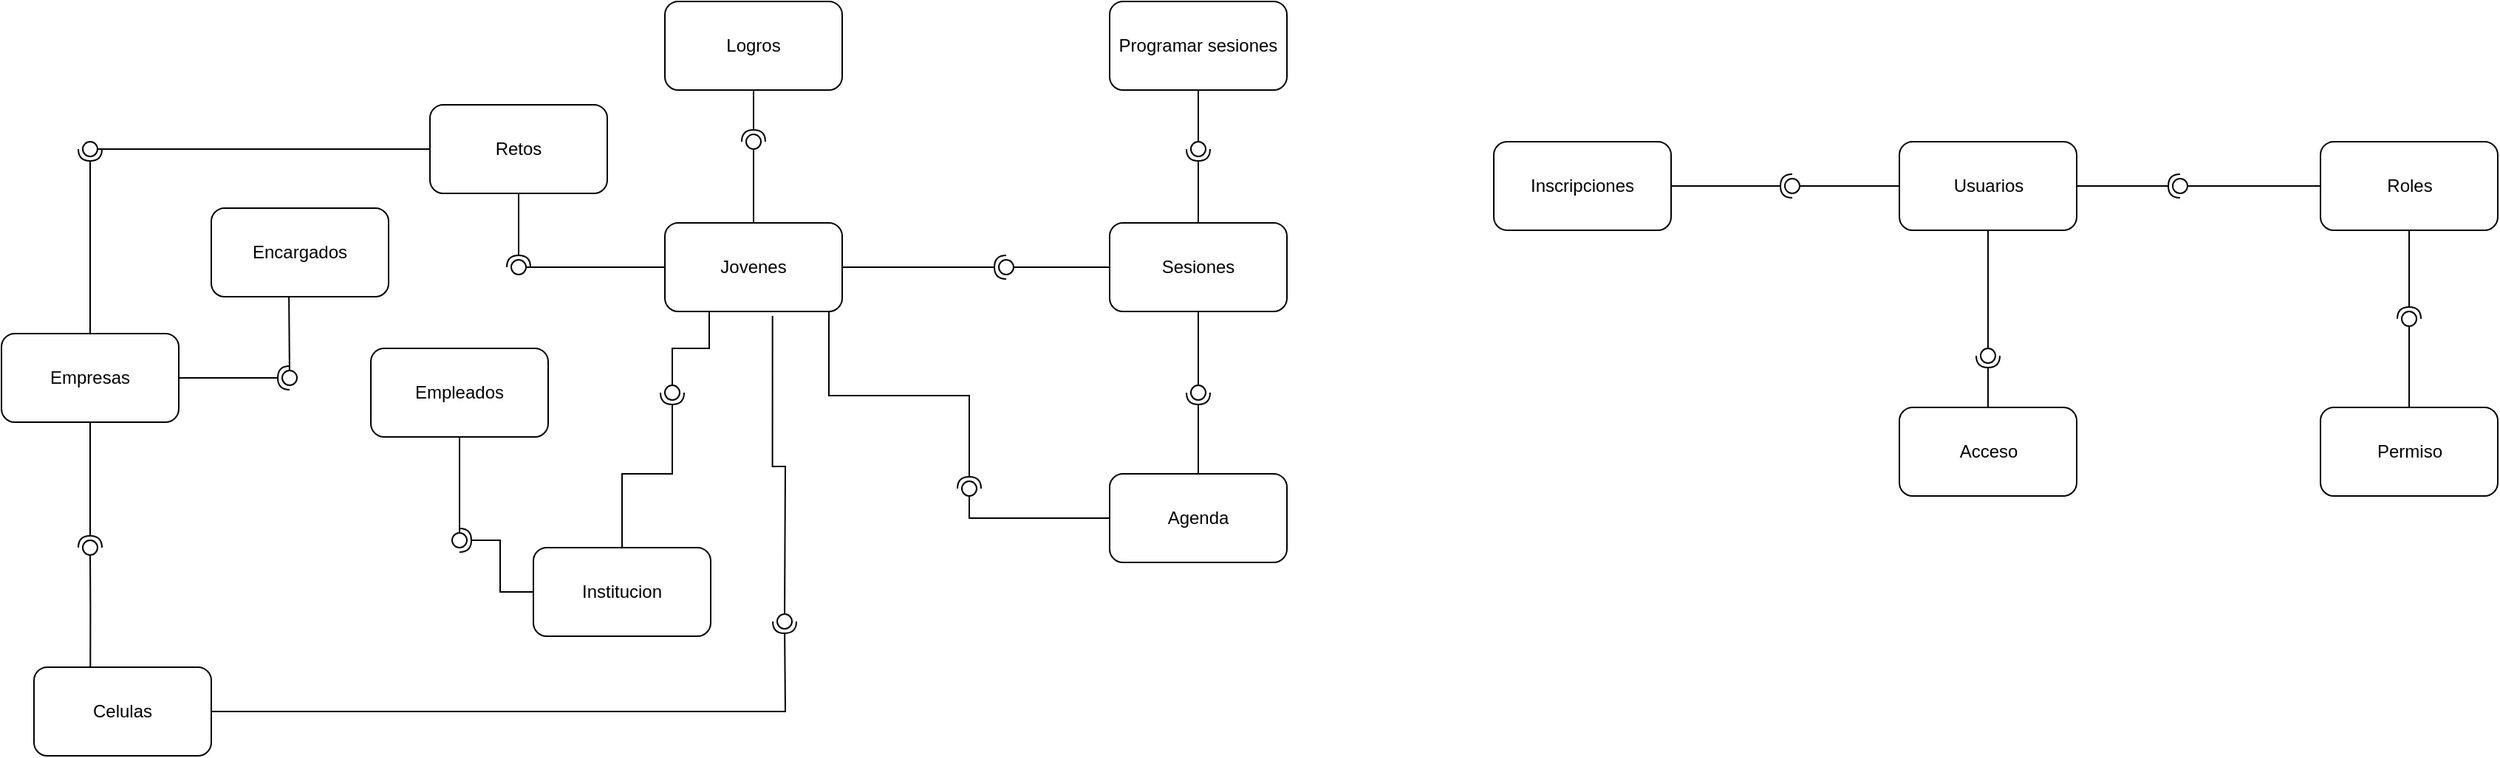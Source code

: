 <mxfile version="24.4.0" type="google">
  <diagram name="Página-1" id="N4cJB7P8BLiaQ2XQIgF3">
    <mxGraphModel grid="1" page="1" gridSize="10" guides="1" tooltips="1" connect="1" arrows="1" fold="1" pageScale="1" pageWidth="827" pageHeight="1169" math="0" shadow="0">
      <root>
        <mxCell id="0" />
        <mxCell id="1" parent="0" />
        <mxCell id="xdN2GaPcSfbdPXmsHOxh-1" value="Jovenes" style="rounded=1;whiteSpace=wrap;html=1;" vertex="1" parent="1">
          <mxGeometry x="349" y="220" width="120" height="60" as="geometry" />
        </mxCell>
        <mxCell id="xdN2GaPcSfbdPXmsHOxh-3" value="" style="rounded=0;orthogonalLoop=1;jettySize=auto;html=1;endArrow=halfCircle;endFill=0;endSize=6;strokeWidth=1;sketch=0;exitX=0.5;exitY=1;exitDx=0;exitDy=0;entryX=0.761;entryY=0.654;entryDx=0;entryDy=0;entryPerimeter=0;edgeStyle=orthogonalEdgeStyle;" edge="1" parent="1" source="xdN2GaPcSfbdPXmsHOxh-6" target="xdN2GaPcSfbdPXmsHOxh-5">
          <mxGeometry relative="1" as="geometry">
            <mxPoint x="620" y="250" as="sourcePoint" />
          </mxGeometry>
        </mxCell>
        <mxCell id="xdN2GaPcSfbdPXmsHOxh-4" value="" style="rounded=0;orthogonalLoop=1;jettySize=auto;html=1;endArrow=oval;endFill=0;sketch=0;sourcePerimeterSpacing=0;targetPerimeterSpacing=0;endSize=10;exitX=0;exitY=0.5;exitDx=0;exitDy=0;entryX=0.401;entryY=-0.274;entryDx=0;entryDy=0;entryPerimeter=0;edgeStyle=orthogonalEdgeStyle;" edge="1" parent="1" source="xdN2GaPcSfbdPXmsHOxh-1" target="xdN2GaPcSfbdPXmsHOxh-5">
          <mxGeometry relative="1" as="geometry">
            <mxPoint x="420" y="170" as="sourcePoint" />
          </mxGeometry>
        </mxCell>
        <mxCell id="xdN2GaPcSfbdPXmsHOxh-5" value="" style="ellipse;whiteSpace=wrap;html=1;align=center;aspect=fixed;fillColor=none;strokeColor=none;resizable=0;perimeter=centerPerimeter;rotatable=0;allowArrows=0;points=[];outlineConnect=1;" vertex="1" parent="1">
          <mxGeometry x="245" y="245" width="10" height="10" as="geometry" />
        </mxCell>
        <mxCell id="xdN2GaPcSfbdPXmsHOxh-6" value="Retos" style="rounded=1;whiteSpace=wrap;html=1;" vertex="1" parent="1">
          <mxGeometry x="190" y="140" width="120" height="60" as="geometry" />
        </mxCell>
        <mxCell id="xdN2GaPcSfbdPXmsHOxh-8" value="" style="rounded=0;orthogonalLoop=1;jettySize=auto;html=1;endArrow=halfCircle;endFill=0;endSize=6;strokeWidth=1;sketch=0;exitX=0.5;exitY=1;exitDx=0;exitDy=0;entryX=0.194;entryY=0.61;entryDx=0;entryDy=0;entryPerimeter=0;edgeStyle=orthogonalEdgeStyle;" edge="1" parent="1" source="xdN2GaPcSfbdPXmsHOxh-11" target="xdN2GaPcSfbdPXmsHOxh-10">
          <mxGeometry relative="1" as="geometry">
            <mxPoint x="630" y="146" as="sourcePoint" />
          </mxGeometry>
        </mxCell>
        <mxCell id="xdN2GaPcSfbdPXmsHOxh-9" value="" style="rounded=0;orthogonalLoop=1;jettySize=auto;html=1;endArrow=oval;endFill=0;sketch=0;sourcePerimeterSpacing=0;targetPerimeterSpacing=0;endSize=10;edgeStyle=orthogonalEdgeStyle;" edge="1" parent="1" source="xdN2GaPcSfbdPXmsHOxh-1" target="xdN2GaPcSfbdPXmsHOxh-10">
          <mxGeometry relative="1" as="geometry">
            <mxPoint x="419.04" y="110" as="sourcePoint" />
          </mxGeometry>
        </mxCell>
        <mxCell id="xdN2GaPcSfbdPXmsHOxh-10" value="" style="ellipse;whiteSpace=wrap;html=1;align=center;aspect=fixed;fillColor=none;strokeColor=none;resizable=0;perimeter=centerPerimeter;rotatable=0;allowArrows=0;points=[];outlineConnect=1;" vertex="1" parent="1">
          <mxGeometry x="404" y="160" width="10" height="10" as="geometry" />
        </mxCell>
        <mxCell id="xdN2GaPcSfbdPXmsHOxh-11" value="Logros" style="rounded=1;whiteSpace=wrap;html=1;" vertex="1" parent="1">
          <mxGeometry x="349" y="70" width="120" height="60" as="geometry" />
        </mxCell>
        <mxCell id="xdN2GaPcSfbdPXmsHOxh-12" value="Institucion" style="rounded=1;whiteSpace=wrap;html=1;" vertex="1" parent="1">
          <mxGeometry x="260" y="440" width="120" height="60" as="geometry" />
        </mxCell>
        <mxCell id="xdN2GaPcSfbdPXmsHOxh-13" value="" style="rounded=0;orthogonalLoop=1;jettySize=auto;html=1;endArrow=halfCircle;endFill=0;endSize=6;strokeWidth=1;sketch=0;exitX=0.5;exitY=0;exitDx=0;exitDy=0;entryX=0.351;entryY=-0.067;entryDx=0;entryDy=0;entryPerimeter=0;edgeStyle=orthogonalEdgeStyle;" edge="1" parent="1" source="xdN2GaPcSfbdPXmsHOxh-12" target="xdN2GaPcSfbdPXmsHOxh-15">
          <mxGeometry relative="1" as="geometry">
            <mxPoint x="610" y="370" as="sourcePoint" />
          </mxGeometry>
        </mxCell>
        <mxCell id="xdN2GaPcSfbdPXmsHOxh-14" value="" style="rounded=0;orthogonalLoop=1;jettySize=auto;html=1;endArrow=oval;endFill=0;sketch=0;sourcePerimeterSpacing=0;targetPerimeterSpacing=0;endSize=10;exitX=0.25;exitY=1;exitDx=0;exitDy=0;edgeStyle=orthogonalEdgeStyle;" edge="1" parent="1" source="xdN2GaPcSfbdPXmsHOxh-1" target="xdN2GaPcSfbdPXmsHOxh-15">
          <mxGeometry relative="1" as="geometry">
            <mxPoint x="410" y="290" as="sourcePoint" />
          </mxGeometry>
        </mxCell>
        <mxCell id="xdN2GaPcSfbdPXmsHOxh-15" value="" style="ellipse;whiteSpace=wrap;html=1;align=center;aspect=fixed;fillColor=none;strokeColor=none;resizable=0;perimeter=centerPerimeter;rotatable=0;allowArrows=0;points=[];outlineConnect=1;" vertex="1" parent="1">
          <mxGeometry x="349" y="330" width="10" height="10" as="geometry" />
        </mxCell>
        <mxCell id="xdN2GaPcSfbdPXmsHOxh-16" value="Sesiones" style="rounded=1;whiteSpace=wrap;html=1;" vertex="1" parent="1">
          <mxGeometry x="650" y="220" width="120" height="60" as="geometry" />
        </mxCell>
        <mxCell id="xdN2GaPcSfbdPXmsHOxh-18" value="" style="rounded=0;orthogonalLoop=1;jettySize=auto;html=1;endArrow=oval;endFill=0;sketch=0;sourcePerimeterSpacing=0;targetPerimeterSpacing=0;endSize=10;exitX=0;exitY=0.5;exitDx=0;exitDy=0;edgeStyle=orthogonalEdgeStyle;" edge="1" parent="1" source="xdN2GaPcSfbdPXmsHOxh-16">
          <mxGeometry relative="1" as="geometry">
            <mxPoint x="520" y="310" as="sourcePoint" />
            <mxPoint x="580" y="250" as="targetPoint" />
          </mxGeometry>
        </mxCell>
        <mxCell id="xdN2GaPcSfbdPXmsHOxh-19" value="" style="rounded=0;orthogonalLoop=1;jettySize=auto;html=1;endArrow=halfCircle;endFill=0;endSize=6;strokeWidth=1;sketch=0;exitX=1;exitY=0.5;exitDx=0;exitDy=0;edgeStyle=orthogonalEdgeStyle;" edge="1" parent="1" source="xdN2GaPcSfbdPXmsHOxh-1">
          <mxGeometry relative="1" as="geometry">
            <mxPoint x="470" y="280" as="sourcePoint" />
            <mxPoint x="580" y="250" as="targetPoint" />
          </mxGeometry>
        </mxCell>
        <mxCell id="xdN2GaPcSfbdPXmsHOxh-22" value="Empresas" style="rounded=1;whiteSpace=wrap;html=1;" vertex="1" parent="1">
          <mxGeometry x="-100" y="295" width="120" height="60" as="geometry" />
        </mxCell>
        <mxCell id="xdN2GaPcSfbdPXmsHOxh-26" value="Empleados" style="rounded=1;whiteSpace=wrap;html=1;" vertex="1" parent="1">
          <mxGeometry x="150" y="305" width="120" height="60" as="geometry" />
        </mxCell>
        <mxCell id="xdN2GaPcSfbdPXmsHOxh-29" value="" style="rounded=0;orthogonalLoop=1;jettySize=auto;html=1;endArrow=halfCircle;endFill=0;endSize=6;strokeWidth=1;sketch=0;exitX=0;exitY=0.5;exitDx=0;exitDy=0;entryX=0.262;entryY=0.416;entryDx=0;entryDy=0;entryPerimeter=0;edgeStyle=orthogonalEdgeStyle;" edge="1" parent="1" source="xdN2GaPcSfbdPXmsHOxh-12" target="xdN2GaPcSfbdPXmsHOxh-31">
          <mxGeometry relative="1" as="geometry">
            <mxPoint x="270" y="505" as="sourcePoint" />
          </mxGeometry>
        </mxCell>
        <mxCell id="xdN2GaPcSfbdPXmsHOxh-30" value="" style="rounded=0;orthogonalLoop=1;jettySize=auto;html=1;endArrow=oval;endFill=0;sketch=0;sourcePerimeterSpacing=0;targetPerimeterSpacing=0;endSize=10;exitX=0.5;exitY=1;exitDx=0;exitDy=0;edgeStyle=orthogonalEdgeStyle;" edge="1" parent="1" source="xdN2GaPcSfbdPXmsHOxh-26" target="xdN2GaPcSfbdPXmsHOxh-31">
          <mxGeometry relative="1" as="geometry">
            <mxPoint x="210" y="370" as="sourcePoint" />
          </mxGeometry>
        </mxCell>
        <mxCell id="xdN2GaPcSfbdPXmsHOxh-31" value="" style="ellipse;whiteSpace=wrap;html=1;align=center;aspect=fixed;fillColor=none;strokeColor=none;resizable=0;perimeter=centerPerimeter;rotatable=0;allowArrows=0;points=[];outlineConnect=1;" vertex="1" parent="1">
          <mxGeometry x="205" y="430" width="10" height="10" as="geometry" />
        </mxCell>
        <mxCell id="xdN2GaPcSfbdPXmsHOxh-33" value="" style="rounded=0;orthogonalLoop=1;jettySize=auto;html=1;endArrow=halfCircle;endFill=0;endSize=6;strokeWidth=1;sketch=0;exitX=0.5;exitY=0;exitDx=0;exitDy=0;entryX=0.833;entryY=1.111;entryDx=0;entryDy=0;entryPerimeter=0;edgeStyle=orthogonalEdgeStyle;" edge="1" parent="1" source="xdN2GaPcSfbdPXmsHOxh-36" target="xdN2GaPcSfbdPXmsHOxh-35">
          <mxGeometry relative="1" as="geometry">
            <mxPoint x="620" y="600" as="sourcePoint" />
            <mxPoint x="690" y="360" as="targetPoint" />
          </mxGeometry>
        </mxCell>
        <mxCell id="xdN2GaPcSfbdPXmsHOxh-36" value="Agenda" style="rounded=1;whiteSpace=wrap;html=1;" vertex="1" parent="1">
          <mxGeometry x="650" y="390" width="120" height="60" as="geometry" />
        </mxCell>
        <mxCell id="xdN2GaPcSfbdPXmsHOxh-38" value="" style="ellipse;whiteSpace=wrap;html=1;align=center;aspect=fixed;fillColor=none;strokeColor=none;resizable=0;perimeter=centerPerimeter;rotatable=0;allowArrows=0;points=[];outlineConnect=1;" vertex="1" parent="1">
          <mxGeometry x="404" y="510" width="10" height="10" as="geometry" />
        </mxCell>
        <mxCell id="xdN2GaPcSfbdPXmsHOxh-46" value="" style="rounded=0;orthogonalLoop=1;jettySize=auto;html=1;endArrow=halfCircle;endFill=0;endSize=6;strokeWidth=1;sketch=0;exitX=0.75;exitY=1;exitDx=0;exitDy=0;edgeStyle=orthogonalEdgeStyle;entryX=0.633;entryY=0.878;entryDx=0;entryDy=0;entryPerimeter=0;" edge="1" parent="1" source="xdN2GaPcSfbdPXmsHOxh-1" target="xdN2GaPcSfbdPXmsHOxh-48">
          <mxGeometry relative="1" as="geometry">
            <mxPoint x="530" y="440" as="sourcePoint" />
            <Array as="points">
              <mxPoint x="460" y="280" />
              <mxPoint x="460" y="337" />
              <mxPoint x="555" y="337" />
            </Array>
          </mxGeometry>
        </mxCell>
        <mxCell id="xdN2GaPcSfbdPXmsHOxh-47" value="" style="rounded=0;orthogonalLoop=1;jettySize=auto;html=1;endArrow=oval;endFill=0;sketch=0;sourcePerimeterSpacing=0;targetPerimeterSpacing=0;endSize=10;exitX=0;exitY=0.5;exitDx=0;exitDy=0;" edge="1" parent="1" source="xdN2GaPcSfbdPXmsHOxh-48">
          <mxGeometry relative="1" as="geometry">
            <mxPoint x="390" y="425" as="sourcePoint" />
            <mxPoint x="555" y="400" as="targetPoint" />
          </mxGeometry>
        </mxCell>
        <mxCell id="xdN2GaPcSfbdPXmsHOxh-49" value="" style="rounded=0;orthogonalLoop=1;jettySize=auto;html=1;endArrow=halfCircle;endFill=0;endSize=6;strokeWidth=1;sketch=0;exitX=0.5;exitY=0;exitDx=0;exitDy=0;entryX=0.187;entryY=0.478;entryDx=0;entryDy=0;entryPerimeter=0;edgeStyle=orthogonalEdgeStyle;" edge="1" parent="1" source="xdN2GaPcSfbdPXmsHOxh-22" target="xdN2GaPcSfbdPXmsHOxh-51">
          <mxGeometry relative="1" as="geometry">
            <mxPoint x="390" y="365" as="sourcePoint" />
          </mxGeometry>
        </mxCell>
        <mxCell id="xdN2GaPcSfbdPXmsHOxh-50" value="" style="rounded=0;orthogonalLoop=1;jettySize=auto;html=1;endArrow=oval;endFill=0;sketch=0;sourcePerimeterSpacing=0;targetPerimeterSpacing=0;endSize=10;exitX=0;exitY=0.5;exitDx=0;exitDy=0;edgeStyle=orthogonalEdgeStyle;" edge="1" parent="1" source="xdN2GaPcSfbdPXmsHOxh-6" target="xdN2GaPcSfbdPXmsHOxh-51">
          <mxGeometry relative="1" as="geometry">
            <mxPoint x="350" y="365" as="sourcePoint" />
          </mxGeometry>
        </mxCell>
        <mxCell id="xdN2GaPcSfbdPXmsHOxh-51" value="" style="ellipse;whiteSpace=wrap;html=1;align=center;aspect=fixed;fillColor=none;strokeColor=none;resizable=0;perimeter=centerPerimeter;rotatable=0;allowArrows=0;points=[];outlineConnect=1;" vertex="1" parent="1">
          <mxGeometry x="-45" y="165" width="10" height="10" as="geometry" />
        </mxCell>
        <mxCell id="gUEdQnvKaUbXhmC2WeW1-2" value="" style="rounded=0;orthogonalLoop=1;jettySize=auto;html=1;endArrow=oval;endFill=0;sketch=0;sourcePerimeterSpacing=0;targetPerimeterSpacing=0;endSize=10;exitX=0.5;exitY=1;exitDx=0;exitDy=0;edgeStyle=orthogonalEdgeStyle;" edge="1" parent="1" source="xdN2GaPcSfbdPXmsHOxh-16" target="xdN2GaPcSfbdPXmsHOxh-35">
          <mxGeometry relative="1" as="geometry">
            <mxPoint x="710" y="280" as="sourcePoint" />
            <mxPoint x="700" y="330" as="targetPoint" />
          </mxGeometry>
        </mxCell>
        <mxCell id="xdN2GaPcSfbdPXmsHOxh-35" value="" style="ellipse;whiteSpace=wrap;html=1;align=center;aspect=fixed;fillColor=none;strokeColor=none;resizable=0;perimeter=centerPerimeter;rotatable=0;allowArrows=0;points=[];outlineConnect=1;" vertex="1" parent="1">
          <mxGeometry x="705" y="330" width="10" height="10" as="geometry" />
        </mxCell>
        <mxCell id="gUEdQnvKaUbXhmC2WeW1-4" value="" style="rounded=0;orthogonalLoop=1;jettySize=auto;html=1;endArrow=oval;endFill=0;sketch=0;sourcePerimeterSpacing=0;targetPerimeterSpacing=0;endSize=10;exitX=0;exitY=0.5;exitDx=0;exitDy=0;edgeStyle=orthogonalEdgeStyle;" edge="1" parent="1" source="xdN2GaPcSfbdPXmsHOxh-36" target="xdN2GaPcSfbdPXmsHOxh-48">
          <mxGeometry relative="1" as="geometry">
            <mxPoint x="640" y="410" as="sourcePoint" />
            <mxPoint x="555" y="400" as="targetPoint" />
            <Array as="points">
              <mxPoint x="555" y="420" />
            </Array>
          </mxGeometry>
        </mxCell>
        <mxCell id="xdN2GaPcSfbdPXmsHOxh-48" value="" style="ellipse;whiteSpace=wrap;html=1;align=center;aspect=fixed;fillColor=none;strokeColor=none;resizable=0;perimeter=centerPerimeter;rotatable=0;allowArrows=0;points=[];outlineConnect=1;" vertex="1" parent="1">
          <mxGeometry x="550" y="395" width="10" height="10" as="geometry" />
        </mxCell>
        <mxCell id="gUEdQnvKaUbXhmC2WeW1-5" value="Programar sesiones" style="rounded=1;whiteSpace=wrap;html=1;" vertex="1" parent="1">
          <mxGeometry x="650" y="70" width="120" height="60" as="geometry" />
        </mxCell>
        <mxCell id="gUEdQnvKaUbXhmC2WeW1-6" value="" style="rounded=0;orthogonalLoop=1;jettySize=auto;html=1;endArrow=halfCircle;endFill=0;endSize=6;strokeWidth=1;sketch=0;exitX=0.5;exitY=0;exitDx=0;exitDy=0;edgeStyle=orthogonalEdgeStyle;" edge="1" parent="1" source="xdN2GaPcSfbdPXmsHOxh-16">
          <mxGeometry relative="1" as="geometry">
            <mxPoint x="720" y="400" as="sourcePoint" />
            <mxPoint x="710" y="170" as="targetPoint" />
          </mxGeometry>
        </mxCell>
        <mxCell id="gUEdQnvKaUbXhmC2WeW1-7" value="" style="rounded=0;orthogonalLoop=1;jettySize=auto;html=1;endArrow=oval;endFill=0;sketch=0;sourcePerimeterSpacing=0;targetPerimeterSpacing=0;endSize=10;exitX=0.5;exitY=1;exitDx=0;exitDy=0;edgeStyle=orthogonalEdgeStyle;" edge="1" parent="1" source="gUEdQnvKaUbXhmC2WeW1-5">
          <mxGeometry relative="1" as="geometry">
            <mxPoint x="705" y="-30" as="sourcePoint" />
            <mxPoint x="710" y="170" as="targetPoint" />
          </mxGeometry>
        </mxCell>
        <mxCell id="I7jaR9SGIStdn1taLf_m-6" value="Celulas" style="rounded=1;whiteSpace=wrap;html=1;" vertex="1" parent="1">
          <mxGeometry x="-78" y="521" width="120" height="60" as="geometry" />
        </mxCell>
        <mxCell id="I7jaR9SGIStdn1taLf_m-8" value="Usuarios" style="rounded=1;whiteSpace=wrap;html=1;" vertex="1" parent="1">
          <mxGeometry x="1184.5" y="165" width="120" height="60" as="geometry" />
        </mxCell>
        <mxCell id="I7jaR9SGIStdn1taLf_m-9" value="Roles" style="rounded=1;whiteSpace=wrap;html=1;" vertex="1" parent="1">
          <mxGeometry x="1469.5" y="165" width="120" height="60" as="geometry" />
        </mxCell>
        <mxCell id="I7jaR9SGIStdn1taLf_m-11" value="" style="rounded=0;orthogonalLoop=1;jettySize=auto;html=1;endArrow=oval;endFill=0;sketch=0;sourcePerimeterSpacing=0;targetPerimeterSpacing=0;endSize=10;edgeStyle=orthogonalEdgeStyle;exitX=0.318;exitY=0.006;exitDx=0;exitDy=0;exitPerimeter=0;" edge="1" parent="1" source="I7jaR9SGIStdn1taLf_m-6">
          <mxGeometry relative="1" as="geometry">
            <mxPoint x="-40" y="521" as="sourcePoint" />
            <mxPoint x="-40" y="440" as="targetPoint" />
            <Array as="points" />
          </mxGeometry>
        </mxCell>
        <mxCell id="I7jaR9SGIStdn1taLf_m-12" value="" style="rounded=0;orthogonalLoop=1;jettySize=auto;html=1;endArrow=halfCircle;endFill=0;endSize=6;strokeWidth=1;sketch=0;edgeStyle=orthogonalEdgeStyle;exitX=0.5;exitY=1;exitDx=0;exitDy=0;" edge="1" parent="1" source="xdN2GaPcSfbdPXmsHOxh-22">
          <mxGeometry relative="1" as="geometry">
            <mxPoint x="-40" y="510" as="sourcePoint" />
            <mxPoint x="-40" y="440" as="targetPoint" />
          </mxGeometry>
        </mxCell>
        <mxCell id="I7jaR9SGIStdn1taLf_m-20" value="" style="rounded=0;orthogonalLoop=1;jettySize=auto;html=1;endArrow=halfCircle;endFill=0;endSize=6;strokeWidth=1;sketch=0;exitX=1;exitY=0.5;exitDx=0;exitDy=0;edgeStyle=orthogonalEdgeStyle;" edge="1" parent="1" source="I7jaR9SGIStdn1taLf_m-8">
          <mxGeometry relative="1" as="geometry">
            <mxPoint x="1404.5" y="250" as="sourcePoint" />
            <mxPoint x="1374.5" y="195" as="targetPoint" />
          </mxGeometry>
        </mxCell>
        <mxCell id="I7jaR9SGIStdn1taLf_m-21" value="" style="rounded=0;orthogonalLoop=1;jettySize=auto;html=1;endArrow=oval;endFill=0;sketch=0;sourcePerimeterSpacing=0;targetPerimeterSpacing=0;endSize=10;exitX=0;exitY=0.5;exitDx=0;exitDy=0;edgeStyle=orthogonalEdgeStyle;" edge="1" parent="1" source="I7jaR9SGIStdn1taLf_m-9">
          <mxGeometry relative="1" as="geometry">
            <mxPoint x="1384.5" y="125" as="sourcePoint" />
            <mxPoint x="1374.5" y="195" as="targetPoint" />
          </mxGeometry>
        </mxCell>
        <mxCell id="I7jaR9SGIStdn1taLf_m-22" value="Permiso" style="rounded=1;whiteSpace=wrap;html=1;" vertex="1" parent="1">
          <mxGeometry x="1469.5" y="345" width="120" height="60" as="geometry" />
        </mxCell>
        <mxCell id="I7jaR9SGIStdn1taLf_m-23" value="" style="rounded=0;orthogonalLoop=1;jettySize=auto;html=1;endArrow=halfCircle;endFill=0;endSize=6;strokeWidth=1;sketch=0;exitX=0.5;exitY=1;exitDx=0;exitDy=0;edgeStyle=orthogonalEdgeStyle;" edge="1" parent="1" source="I7jaR9SGIStdn1taLf_m-9">
          <mxGeometry relative="1" as="geometry">
            <mxPoint x="1529.5" y="265" as="sourcePoint" />
            <mxPoint x="1529.5" y="285" as="targetPoint" />
          </mxGeometry>
        </mxCell>
        <mxCell id="gUEdQnvKaUbXhmC2WeW1-9" value="Acceso" style="rounded=1;whiteSpace=wrap;html=1;" vertex="1" parent="1">
          <mxGeometry x="1184.5" y="345" width="120" height="60" as="geometry" />
        </mxCell>
        <mxCell id="I7jaR9SGIStdn1taLf_m-24" value="" style="rounded=0;orthogonalLoop=1;jettySize=auto;html=1;endArrow=oval;endFill=0;sketch=0;sourcePerimeterSpacing=0;targetPerimeterSpacing=0;endSize=10;exitX=0.5;exitY=0;exitDx=0;exitDy=0;edgeStyle=orthogonalEdgeStyle;" edge="1" parent="1" source="I7jaR9SGIStdn1taLf_m-22">
          <mxGeometry relative="1" as="geometry">
            <mxPoint x="1478.5" y="315" as="sourcePoint" />
            <mxPoint x="1529.5" y="285" as="targetPoint" />
          </mxGeometry>
        </mxCell>
        <mxCell id="gUEdQnvKaUbXhmC2WeW1-10" value="" style="rounded=0;orthogonalLoop=1;jettySize=auto;html=1;endArrow=oval;endFill=0;sketch=0;sourcePerimeterSpacing=0;targetPerimeterSpacing=0;endSize=10;exitX=0.5;exitY=1;exitDx=0;exitDy=0;edgeStyle=orthogonalEdgeStyle;" edge="1" parent="1" source="I7jaR9SGIStdn1taLf_m-8">
          <mxGeometry relative="1" as="geometry">
            <mxPoint x="1244.49" y="235" as="sourcePoint" />
            <mxPoint x="1244.49" y="310" as="targetPoint" />
          </mxGeometry>
        </mxCell>
        <mxCell id="gUEdQnvKaUbXhmC2WeW1-11" value="" style="rounded=0;orthogonalLoop=1;jettySize=auto;html=1;endArrow=halfCircle;endFill=0;endSize=6;strokeWidth=1;sketch=0;exitX=0.5;exitY=0;exitDx=0;exitDy=0;edgeStyle=orthogonalEdgeStyle;" edge="1" parent="1" source="gUEdQnvKaUbXhmC2WeW1-9">
          <mxGeometry relative="1" as="geometry">
            <mxPoint x="1243.87" y="395" as="sourcePoint" />
            <mxPoint x="1244.49" y="310" as="targetPoint" />
          </mxGeometry>
        </mxCell>
        <mxCell id="I7jaR9SGIStdn1taLf_m-25" value="Inscripciones" style="rounded=1;whiteSpace=wrap;html=1;" vertex="1" parent="1">
          <mxGeometry x="910" y="165" width="120" height="60" as="geometry" />
        </mxCell>
        <mxCell id="I7jaR9SGIStdn1taLf_m-28" value="" style="rounded=0;orthogonalLoop=1;jettySize=auto;html=1;endArrow=halfCircle;endFill=0;endSize=6;strokeWidth=1;sketch=0;edgeStyle=orthogonalEdgeStyle;" edge="1" parent="1" source="I7jaR9SGIStdn1taLf_m-25">
          <mxGeometry relative="1" as="geometry">
            <mxPoint x="1030" y="194.71" as="sourcePoint" />
            <mxPoint x="1112" y="195" as="targetPoint" />
          </mxGeometry>
        </mxCell>
        <mxCell id="I7jaR9SGIStdn1taLf_m-29" value="" style="rounded=0;orthogonalLoop=1;jettySize=auto;html=1;endArrow=oval;endFill=0;sketch=0;sourcePerimeterSpacing=0;targetPerimeterSpacing=0;endSize=10;exitX=0;exitY=0.5;exitDx=0;exitDy=0;edgeStyle=orthogonalEdgeStyle;" edge="1" parent="1" source="I7jaR9SGIStdn1taLf_m-8">
          <mxGeometry relative="1" as="geometry">
            <mxPoint x="1181" y="194.29" as="sourcePoint" />
            <mxPoint x="1112" y="195" as="targetPoint" />
          </mxGeometry>
        </mxCell>
        <mxCell id="I7jaR9SGIStdn1taLf_m-30" value="" style="rounded=0;orthogonalLoop=1;jettySize=auto;html=1;endArrow=halfCircle;endFill=0;endSize=6;strokeWidth=1;sketch=0;edgeStyle=orthogonalEdgeStyle;exitX=1;exitY=0.5;exitDx=0;exitDy=0;" edge="1" parent="1" source="I7jaR9SGIStdn1taLf_m-6">
          <mxGeometry relative="1" as="geometry">
            <mxPoint x="430" y="300" as="sourcePoint" />
            <mxPoint x="430" y="490" as="targetPoint" />
          </mxGeometry>
        </mxCell>
        <mxCell id="I7jaR9SGIStdn1taLf_m-31" value="" style="rounded=0;orthogonalLoop=1;jettySize=auto;html=1;endArrow=oval;endFill=0;sketch=0;sourcePerimeterSpacing=0;targetPerimeterSpacing=0;endSize=10;exitX=0.607;exitY=1.049;exitDx=0;exitDy=0;edgeStyle=orthogonalEdgeStyle;exitPerimeter=0;" edge="1" parent="1" source="xdN2GaPcSfbdPXmsHOxh-1">
          <mxGeometry relative="1" as="geometry">
            <mxPoint x="414" y="320" as="sourcePoint" />
            <mxPoint x="430" y="490" as="targetPoint" />
          </mxGeometry>
        </mxCell>
        <mxCell id="3Z4R9Bw-bjVQ4b9F0_xW-1" value="Encargados" style="rounded=1;whiteSpace=wrap;html=1;" vertex="1" parent="1">
          <mxGeometry x="42" y="210" width="120" height="60" as="geometry" />
        </mxCell>
        <mxCell id="3Z4R9Bw-bjVQ4b9F0_xW-2" value="" style="rounded=0;orthogonalLoop=1;jettySize=auto;html=1;endArrow=halfCircle;endFill=0;endSize=6;strokeWidth=1;sketch=0;exitX=1;exitY=0.5;exitDx=0;exitDy=0;" edge="1" parent="1" source="xdN2GaPcSfbdPXmsHOxh-22" target="3Z4R9Bw-bjVQ4b9F0_xW-4">
          <mxGeometry relative="1" as="geometry">
            <mxPoint x="350" y="375" as="sourcePoint" />
          </mxGeometry>
        </mxCell>
        <mxCell id="3Z4R9Bw-bjVQ4b9F0_xW-3" value="" style="rounded=0;orthogonalLoop=1;jettySize=auto;html=1;endArrow=oval;endFill=0;sketch=0;sourcePerimeterSpacing=0;targetPerimeterSpacing=0;endSize=10;exitX=0.438;exitY=1.004;exitDx=0;exitDy=0;exitPerimeter=0;" edge="1" parent="1" source="3Z4R9Bw-bjVQ4b9F0_xW-1" target="3Z4R9Bw-bjVQ4b9F0_xW-4">
          <mxGeometry relative="1" as="geometry">
            <mxPoint x="130" y="390" as="sourcePoint" />
          </mxGeometry>
        </mxCell>
        <mxCell id="3Z4R9Bw-bjVQ4b9F0_xW-4" value="" style="ellipse;whiteSpace=wrap;html=1;align=center;aspect=fixed;fillColor=none;strokeColor=none;resizable=0;perimeter=centerPerimeter;rotatable=0;allowArrows=0;points=[];outlineConnect=1;" vertex="1" parent="1">
          <mxGeometry x="90" y="320" width="10" height="10" as="geometry" />
        </mxCell>
      </root>
    </mxGraphModel>
  </diagram>
</mxfile>
